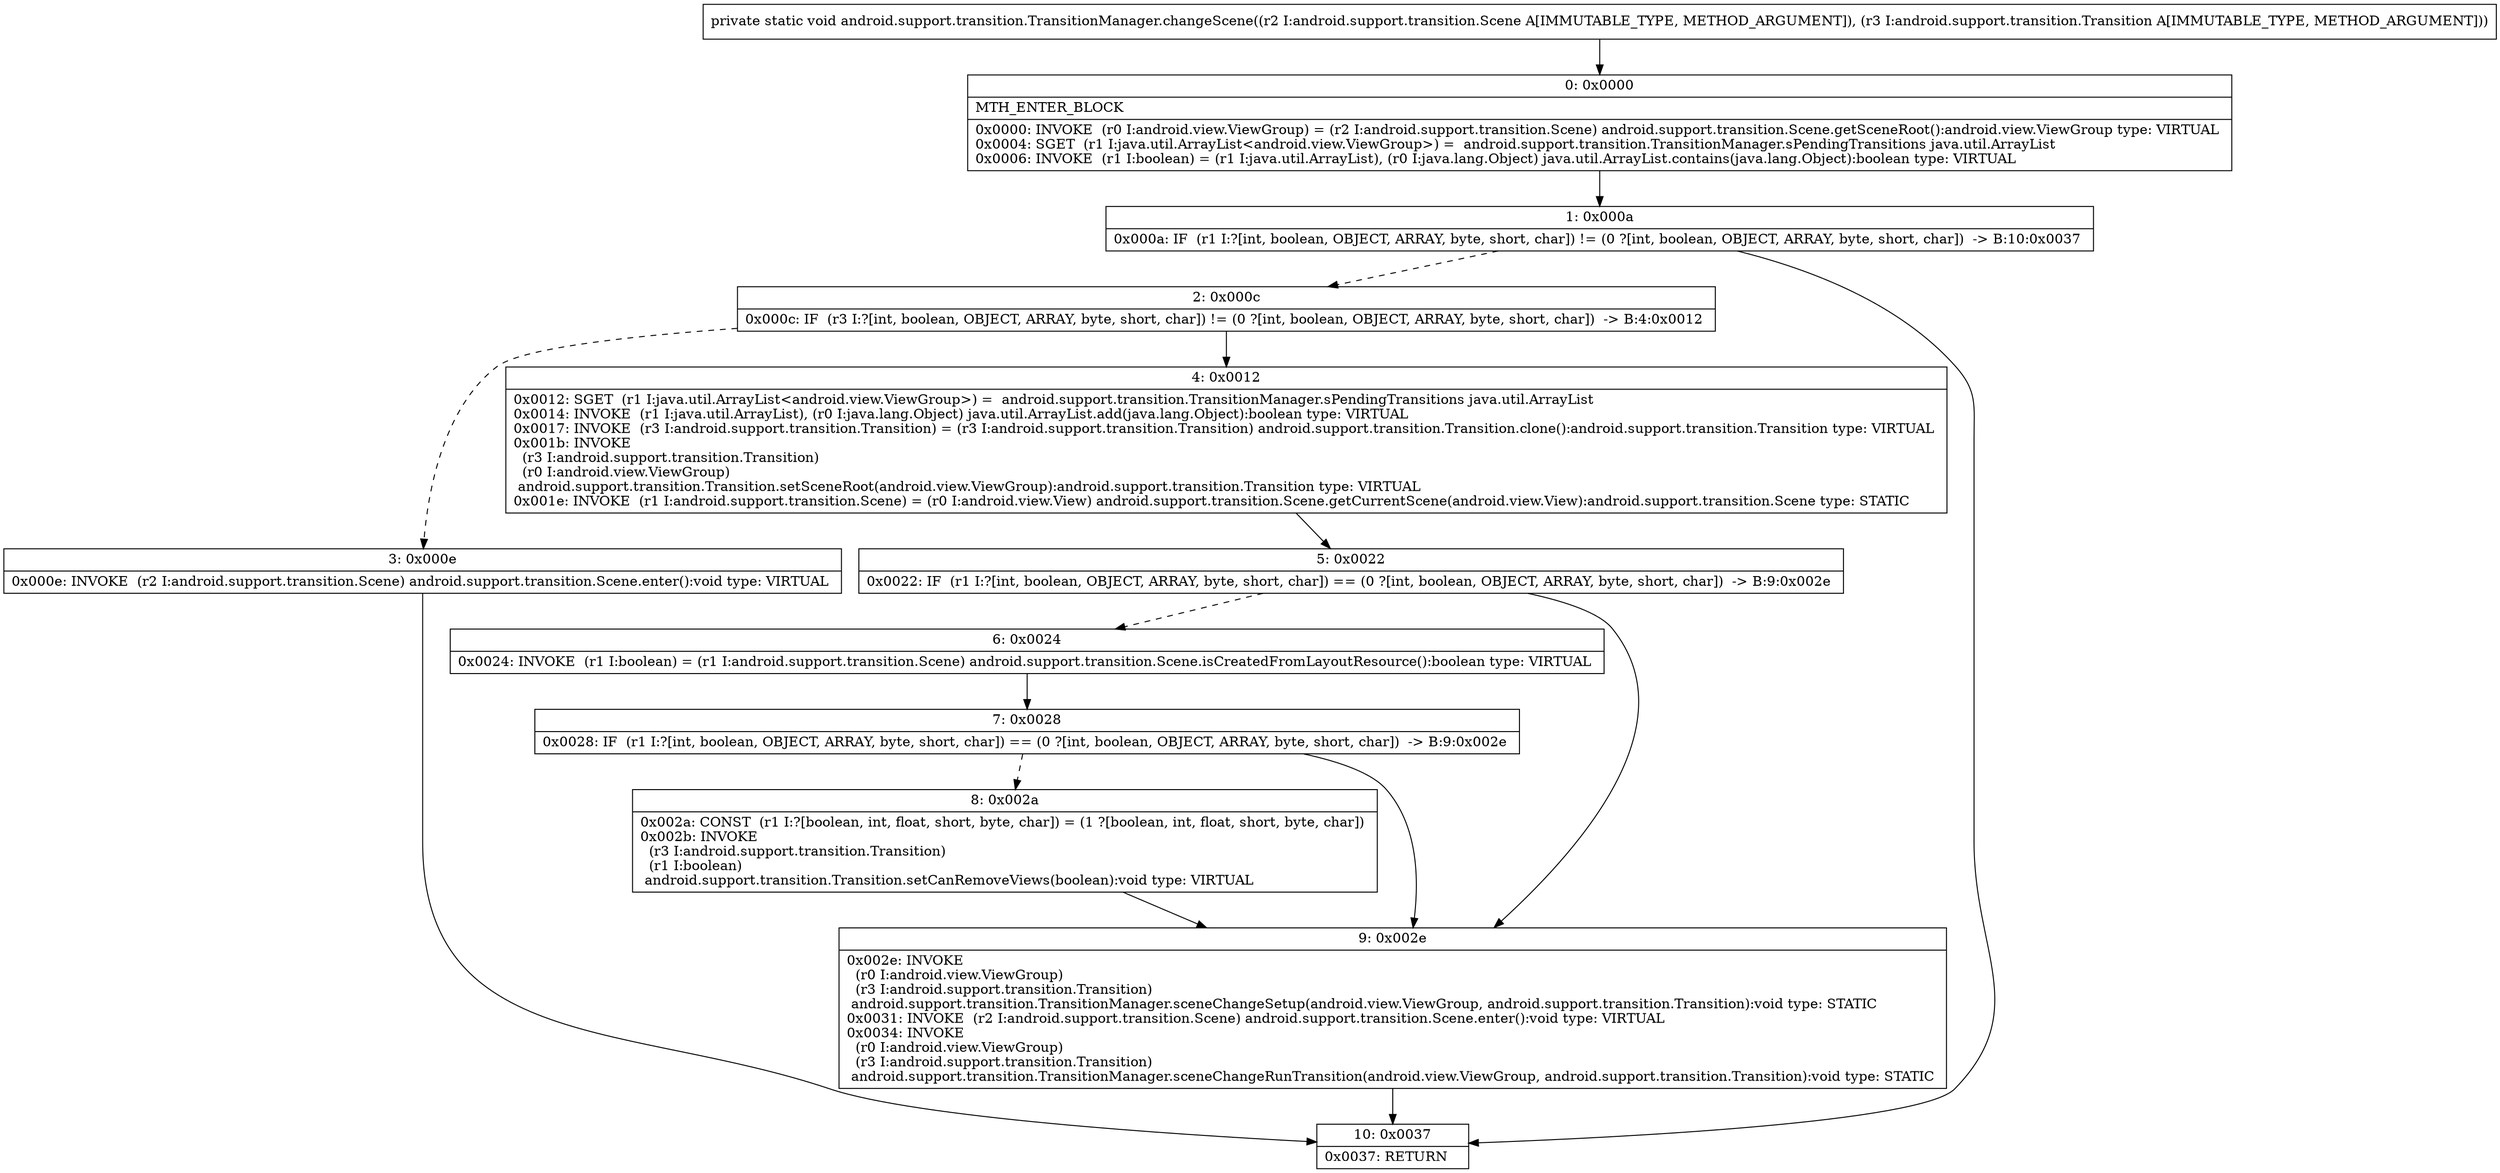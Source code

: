 digraph "CFG forandroid.support.transition.TransitionManager.changeScene(Landroid\/support\/transition\/Scene;Landroid\/support\/transition\/Transition;)V" {
Node_0 [shape=record,label="{0\:\ 0x0000|MTH_ENTER_BLOCK\l|0x0000: INVOKE  (r0 I:android.view.ViewGroup) = (r2 I:android.support.transition.Scene) android.support.transition.Scene.getSceneRoot():android.view.ViewGroup type: VIRTUAL \l0x0004: SGET  (r1 I:java.util.ArrayList\<android.view.ViewGroup\>) =  android.support.transition.TransitionManager.sPendingTransitions java.util.ArrayList \l0x0006: INVOKE  (r1 I:boolean) = (r1 I:java.util.ArrayList), (r0 I:java.lang.Object) java.util.ArrayList.contains(java.lang.Object):boolean type: VIRTUAL \l}"];
Node_1 [shape=record,label="{1\:\ 0x000a|0x000a: IF  (r1 I:?[int, boolean, OBJECT, ARRAY, byte, short, char]) != (0 ?[int, boolean, OBJECT, ARRAY, byte, short, char])  \-\> B:10:0x0037 \l}"];
Node_2 [shape=record,label="{2\:\ 0x000c|0x000c: IF  (r3 I:?[int, boolean, OBJECT, ARRAY, byte, short, char]) != (0 ?[int, boolean, OBJECT, ARRAY, byte, short, char])  \-\> B:4:0x0012 \l}"];
Node_3 [shape=record,label="{3\:\ 0x000e|0x000e: INVOKE  (r2 I:android.support.transition.Scene) android.support.transition.Scene.enter():void type: VIRTUAL \l}"];
Node_4 [shape=record,label="{4\:\ 0x0012|0x0012: SGET  (r1 I:java.util.ArrayList\<android.view.ViewGroup\>) =  android.support.transition.TransitionManager.sPendingTransitions java.util.ArrayList \l0x0014: INVOKE  (r1 I:java.util.ArrayList), (r0 I:java.lang.Object) java.util.ArrayList.add(java.lang.Object):boolean type: VIRTUAL \l0x0017: INVOKE  (r3 I:android.support.transition.Transition) = (r3 I:android.support.transition.Transition) android.support.transition.Transition.clone():android.support.transition.Transition type: VIRTUAL \l0x001b: INVOKE  \l  (r3 I:android.support.transition.Transition)\l  (r0 I:android.view.ViewGroup)\l android.support.transition.Transition.setSceneRoot(android.view.ViewGroup):android.support.transition.Transition type: VIRTUAL \l0x001e: INVOKE  (r1 I:android.support.transition.Scene) = (r0 I:android.view.View) android.support.transition.Scene.getCurrentScene(android.view.View):android.support.transition.Scene type: STATIC \l}"];
Node_5 [shape=record,label="{5\:\ 0x0022|0x0022: IF  (r1 I:?[int, boolean, OBJECT, ARRAY, byte, short, char]) == (0 ?[int, boolean, OBJECT, ARRAY, byte, short, char])  \-\> B:9:0x002e \l}"];
Node_6 [shape=record,label="{6\:\ 0x0024|0x0024: INVOKE  (r1 I:boolean) = (r1 I:android.support.transition.Scene) android.support.transition.Scene.isCreatedFromLayoutResource():boolean type: VIRTUAL \l}"];
Node_7 [shape=record,label="{7\:\ 0x0028|0x0028: IF  (r1 I:?[int, boolean, OBJECT, ARRAY, byte, short, char]) == (0 ?[int, boolean, OBJECT, ARRAY, byte, short, char])  \-\> B:9:0x002e \l}"];
Node_8 [shape=record,label="{8\:\ 0x002a|0x002a: CONST  (r1 I:?[boolean, int, float, short, byte, char]) = (1 ?[boolean, int, float, short, byte, char]) \l0x002b: INVOKE  \l  (r3 I:android.support.transition.Transition)\l  (r1 I:boolean)\l android.support.transition.Transition.setCanRemoveViews(boolean):void type: VIRTUAL \l}"];
Node_9 [shape=record,label="{9\:\ 0x002e|0x002e: INVOKE  \l  (r0 I:android.view.ViewGroup)\l  (r3 I:android.support.transition.Transition)\l android.support.transition.TransitionManager.sceneChangeSetup(android.view.ViewGroup, android.support.transition.Transition):void type: STATIC \l0x0031: INVOKE  (r2 I:android.support.transition.Scene) android.support.transition.Scene.enter():void type: VIRTUAL \l0x0034: INVOKE  \l  (r0 I:android.view.ViewGroup)\l  (r3 I:android.support.transition.Transition)\l android.support.transition.TransitionManager.sceneChangeRunTransition(android.view.ViewGroup, android.support.transition.Transition):void type: STATIC \l}"];
Node_10 [shape=record,label="{10\:\ 0x0037|0x0037: RETURN   \l}"];
MethodNode[shape=record,label="{private static void android.support.transition.TransitionManager.changeScene((r2 I:android.support.transition.Scene A[IMMUTABLE_TYPE, METHOD_ARGUMENT]), (r3 I:android.support.transition.Transition A[IMMUTABLE_TYPE, METHOD_ARGUMENT])) }"];
MethodNode -> Node_0;
Node_0 -> Node_1;
Node_1 -> Node_2[style=dashed];
Node_1 -> Node_10;
Node_2 -> Node_3[style=dashed];
Node_2 -> Node_4;
Node_3 -> Node_10;
Node_4 -> Node_5;
Node_5 -> Node_6[style=dashed];
Node_5 -> Node_9;
Node_6 -> Node_7;
Node_7 -> Node_8[style=dashed];
Node_7 -> Node_9;
Node_8 -> Node_9;
Node_9 -> Node_10;
}

